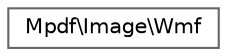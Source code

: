 digraph "Graphical Class Hierarchy"
{
 // LATEX_PDF_SIZE
  bgcolor="transparent";
  edge [fontname=Helvetica,fontsize=10,labelfontname=Helvetica,labelfontsize=10];
  node [fontname=Helvetica,fontsize=10,shape=box,height=0.2,width=0.4];
  rankdir="LR";
  Node0 [id="Node000000",label="Mpdf\\Image\\Wmf",height=0.2,width=0.4,color="grey40", fillcolor="white", style="filled",URL="$classMpdf_1_1Image_1_1Wmf.html",tooltip=" "];
}

